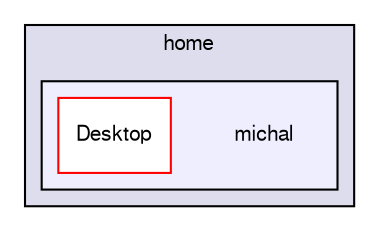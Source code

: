 digraph "/home/michal" {
  compound=true
  node [ fontsize="10", fontname="FreeSans"];
  edge [ labelfontsize="10", labelfontname="FreeSans"];
  subgraph clusterdir_43e0a1f539e00dcfa1a6bc4d4fee4fc2 {
    graph [ bgcolor="#ddddee", pencolor="black", label="home" fontname="FreeSans", fontsize="10", URL="dir_43e0a1f539e00dcfa1a6bc4d4fee4fc2.html"]
  subgraph clusterdir_ed2d0ab67782f28b823437a6aacb2629 {
    graph [ bgcolor="#eeeeff", pencolor="black", label="" URL="dir_ed2d0ab67782f28b823437a6aacb2629.html"];
    dir_ed2d0ab67782f28b823437a6aacb2629 [shape=plaintext label="michal"];
    dir_df3a0c9f0a5175701d4b46785f0d3973 [shape=box label="Desktop" color="red" fillcolor="white" style="filled" URL="dir_df3a0c9f0a5175701d4b46785f0d3973.html"];
  }
  }
}
